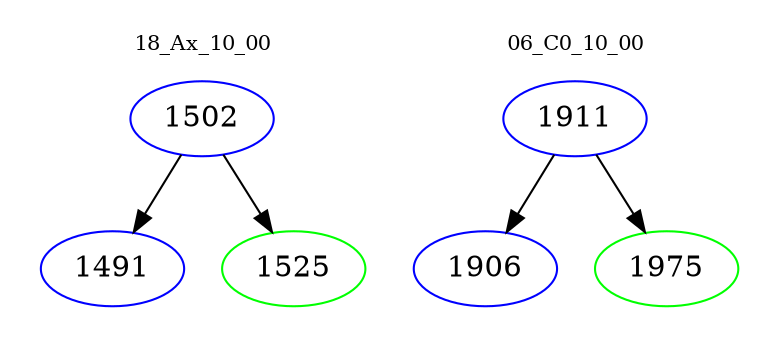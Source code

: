 digraph{
subgraph cluster_0 {
color = white
label = "18_Ax_10_00";
fontsize=10;
T0_1502 [label="1502", color="blue"]
T0_1502 -> T0_1491 [color="black"]
T0_1491 [label="1491", color="blue"]
T0_1502 -> T0_1525 [color="black"]
T0_1525 [label="1525", color="green"]
}
subgraph cluster_1 {
color = white
label = "06_C0_10_00";
fontsize=10;
T1_1911 [label="1911", color="blue"]
T1_1911 -> T1_1906 [color="black"]
T1_1906 [label="1906", color="blue"]
T1_1911 -> T1_1975 [color="black"]
T1_1975 [label="1975", color="green"]
}
}

